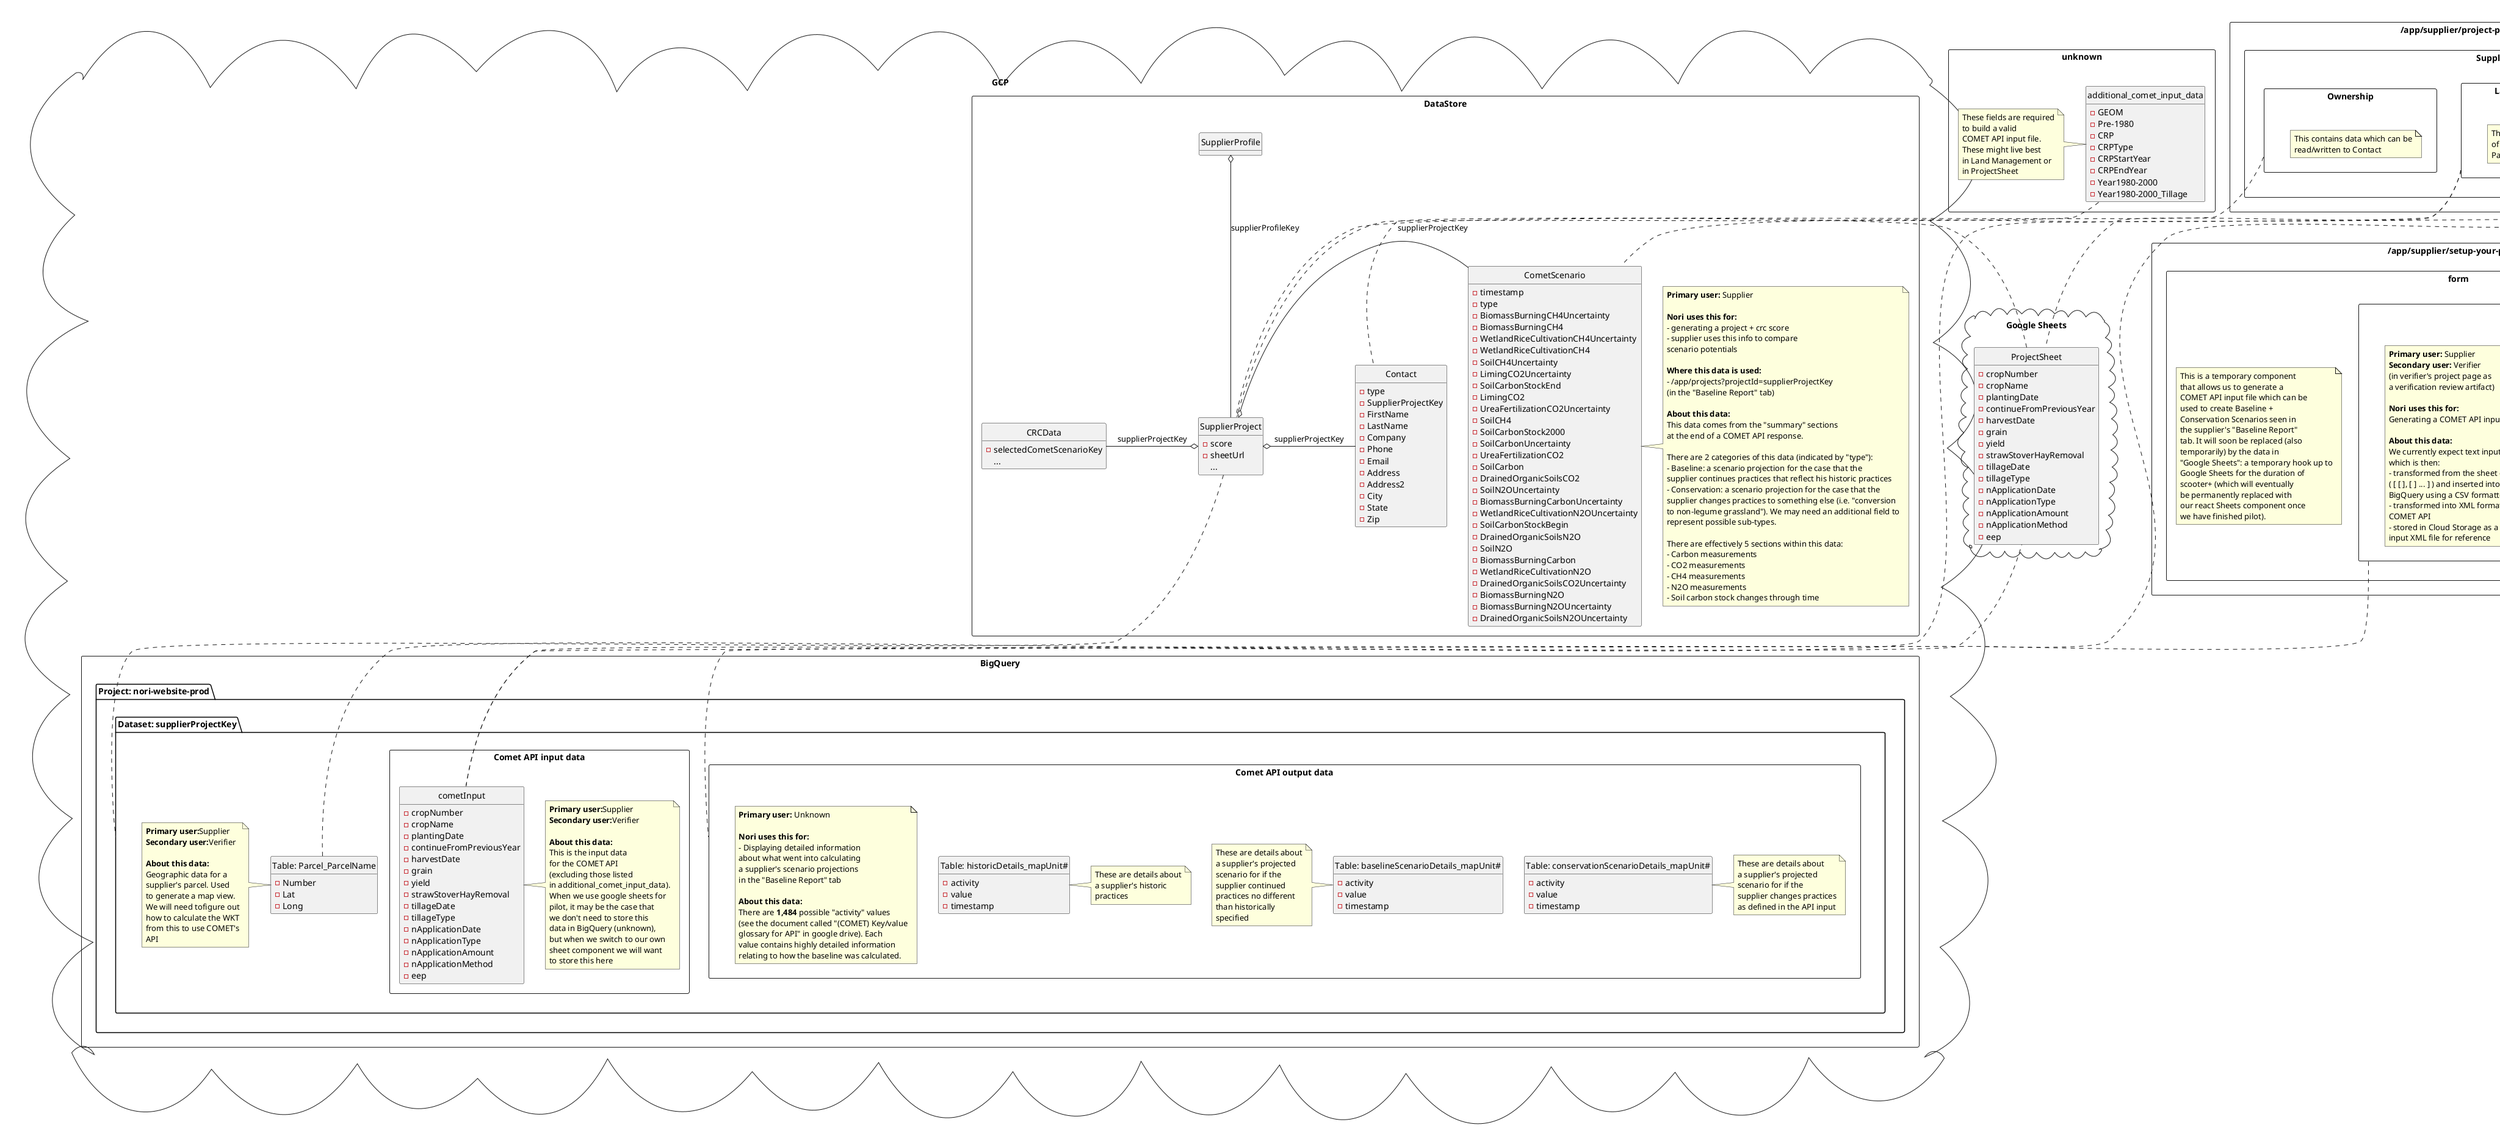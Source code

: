 @startuml

hide circle
hide methods

package "Google Sheets" <<Cloud>> {
  class "ProjectSheet" {
    -cropNumber
    -cropName
    -plantingDate
    -continueFromPreviousYear
    -harvestDate
    -grain
    -yield
    -strawStoverHayRemoval
    -tillageDate
    -tillageType
    -nApplicationDate
    -nApplicationType
    -nApplicationAmount
    -nApplicationMethod
    -eep
  }
}

package GCP <<Cloud>> {
  package BigQuery <<Rectangle>> {
    package "Project: nori-website-prod" <<Folder>> {
      package "Dataset: supplierProjectKey" <<Folder>> {
        class "Table: Parcel_ParcelName" {
          -Number
          -Lat
          -Long
        }
        note left of "Table: Parcel_ParcelName"
          <b>Primary user:</b>Supplier
          <b>Secondary user:</b>Verifier

          <b>About this data:</b>
          Geographic data for a
          supplier's parcel. Used
          to generate a map view.
          We will need tofigure out
          how to calculate the WKT
          from this to use COMET's
          API
        end note

        package "Comet API output data" <<Rectangle>> {
          class "Table: conservationScenarioDetails_mapUnit#" {
            -activity
            -value
            -timestamp
          }
          note right of "Table: conservationScenarioDetails_mapUnit#"
            These are details about
            a supplier's projected
            scenario for if the
            supplier changes practices
            as defined in the API input
          end note

          class "Table: baselineScenarioDetails_mapUnit#" {
            -activity
            -value
            -timestamp
          }
          note left of "Table: baselineScenarioDetails_mapUnit#"
            These are details about
            a supplier's projected
            scenario for if the
            supplier continued
            practices no different
            than historically
            specified
          end note

          class "Table: historicDetails_mapUnit#" {
            -activity
            -value
            -timestamp
          }
          note right of "Table: historicDetails_mapUnit#"
            These are details about
            a supplier's historic
            practices
          end note

          note as scenarioDetails
            <b>Primary user:</b> Unknown

            <b>Nori uses this for:</b>
            - Displaying detailed information
            about what went into calculating
            a supplier's scenario projections
            in the "Baseline Report" tab

            <b>About this data:</b>
            There are <b>1,484</b> possible "activity" values
            (see the document called "(COMET) Key/value
            glossary for API" in google drive). Each
            value contains highly detailed information
            relating to how the baseline was calculated.
          end note
        }

        package "Comet API input data" <<Rectangle>> {
          class cometInput {
            -cropNumber
            -cropName
            -plantingDate
            -continueFromPreviousYear
            -harvestDate
            -grain
            -yield
            -strawStoverHayRemoval
            -tillageDate
            -tillageType
            -nApplicationDate
            -nApplicationType
            -nApplicationAmount
            -nApplicationMethod
            -eep
          }
          note right of cometInput
            <b>Primary user:</b>Supplier
            <b>Secondary user:</b>Verifier

            <b>About this data:</b>
            This is the input data
            for the COMET API
            (excluding those listed
            in additional_comet_input_data).
            When we use google sheets for
            pilot, it may be the case that
            we don't need to store this
            data in BigQuery (unknown),
            but when we switch to our own
            sheet component we will want
            to store this here
          end note
        }
      }
    }
  }

  package DataStore <<Rectangle>> {
    class CRCData {
      - selectedCometScenarioKey
      ...
    }
    class SupplierProfile
    class SupplierProject {
      -score
      -sheetUrl
      ...
    }

    class CometScenario {
      -timestamp
      -type
      -BiomassBurningCH4Uncertainty
      -BiomassBurningCH4
      -WetlandRiceCultivationCH4Uncertainty
      -WetlandRiceCultivationCH4
      -SoilCH4Uncertainty
      -LimingCO2Uncertainty
      -SoilCarbonStockEnd
      -LimingCO2
      -UreaFertilizationCO2Uncertainty
      -SoilCH4
      -SoilCarbonStock2000
      -SoilCarbonUncertainty
      -UreaFertilizationCO2
      -SoilCarbon
      -DrainedOrganicSoilsCO2
      -SoilN2OUncertainty
      -BiomassBurningCarbonUncertainty
      -WetlandRiceCultivationN2OUncertainty
      -SoilCarbonStockBegin
      -DrainedOrganicSoilsN2O
      -SoilN2O
      -BiomassBurningCarbon
      -WetlandRiceCultivationN2O
      -DrainedOrganicSoilsCO2Uncertainty
      -BiomassBurningN2O
      -BiomassBurningN2OUncertainty
      -DrainedOrganicSoilsN2OUncertainty
    }
    note right of CometScenario
      <b>Primary user:</b> Supplier

      <b>Nori uses this for:</b>
      - generating a project + crc score
      - supplier uses this info to compare
      scenario potentials

      <b>Where this data is used:</b>
      - /app/projects?projectId=supplierProjectKey
      (in the "Baseline Report" tab)

      <b>About this data:</b>
      This data comes from the "summary" sections
      at the end of a COMET API response.

      There are 2 categories of this data (indicated by "type"):
      - Baseline: a scenario projection for the case that the
      supplier continues practices that reflect his historic practices
      - Conservation: a scenario projection for the case that the
      supplier changes practices to something else (i.e. "conversion
      to non-legume grassland"). We may need an additional field to
      represent possible sub-types.

      There are effectively 5 sections within this data:
      - Carbon measurements
      - CO2 measurements
      - CH4 measurements
      - N2O measurements
      - Soil carbon stock changes through time
    end note

    class Contact {
      -type
      -SupplierProjectKey
      -FirstName
      -LastName
      -Company
      -Phone
      -Email
      -Address
      -Address2
      -City
      -State
      -Zip
    }
  }
}


package "/app/supplier/project-page?projectId=supplierProjectKey" <<Rectangle>> {
  package Supplier_Project_view <<Rectangle>> {
    package Ownership <<Rectangle>> {
      note as ownershipNote
        This contains data which can be
        read/written to Contact
      end note
    }

    package "Land Management" <<Rectangle>> {
      note as landManagementNote
        This contains a map view
        of the parcels read from
        Parcel_ParcelName
      end note
    }

    package "Baseline Report" <<Rectangle>> {
      note as baselineReportNote
        This is <b>calculated</b> using
        the select CometScenario
      end note
    }
  }
}

package "/app/verifier/verifier-page?projectId=supplierProjectKey" <<Rectangle>> {
  note as verifiersPageNote
    Verifiers Project Review Page
  end note
}

package /app/supplier/setup-your-project <<Rectangle>> {
  package form <<Rectangle>> {
    package sheet <<Rectangle>> {
      class sheet_data {
        -cropNumber
        -cropName
        -plantingDate
        -continueFromPreviousYear
        -harvestDate
        -grain
        -yield
        -strawStoverHayRemoval
        -tillageDate
        -tillageType
        -nApplicationDate
        -nApplicationType
        -nApplicationAmount
        -nApplicationMethod
        -eep
      }
      note left of sheet_data
        <b>Primary user:</b> Supplier
        <b>Secondary user:</b> Verifier
        (in verifier's project page as
        a verification review artifact)

        <b>Nori uses this for:</b>
        Generating a COMET API input file.

        <b>About this data:</b>
        We currently expect text input in a sheet
        which is then:
        - transformed from the sheet component
        ( [ [ ], [ ] ... ] ) and inserted into
        BigQuery using a CSV formatted stream
        - transformed into XML format and sent to the
        COMET API
        - stored in Cloud Storage as a COMET API
        input XML file for reference
      end note
    }

    note as formNote
      This is a temporary component
      that allows us to generate a
      COMET API input file which can be
      used to create Baseline +
      Conservation Scenarios seen in
      the supplier's "Baseline Report"
      tab. It will soon be replaced (also
      temporarily) by the data in
      "Google Sheets": a temporary hook up to
      Google Sheets for the duration of
      scooter+ (which will eventually
      be permanently replaced with
      our react Sheets component once
      we have finished pilot).
    end note
  }
}


package unknown <<Rectangle>> {
  class additional_comet_input_data {
    -GEOM
    -Pre-1980
    -CRP
    -CRPType
    -CRPStartYear
    -CRPEndYear
    -Year1980-2000
    -Year1980-2000_Tillage
  }
  note left of additional_comet_input_data
    These fields are required
    to build a valid
    COMET API input file.
    These might live best
    in Land Management or
    in ProjectSheet
  end note
}

ProjectSheet .left. cometInput
sheet .. cometInput
additional_comet_input_data .. SupplierProject
SupplierProfile o-- SupplierProject : supplierProfileKey
SupplierProject o-left- CRCData : supplierProjectKey
SupplierProject o-left- CometScenario : supplierProjectKey
SupplierProject o-left- Contact : supplierProjectKey
SupplierProject .. "Dataset: supplierProjectKey"
Ownership .. Contact
"Baseline Report" .. CometScenario
"Baseline Report" .. "Comet API output data"
ProjectSheet .. SupplierProject
"Land Management" .. "Table: Parcel_ParcelName"
"Land Management" .. ProjectSheet

@enduml